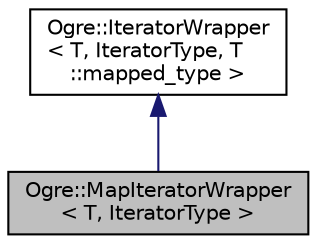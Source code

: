 digraph "Ogre::MapIteratorWrapper&lt; T, IteratorType &gt;"
{
  bgcolor="transparent";
  edge [fontname="Helvetica",fontsize="10",labelfontname="Helvetica",labelfontsize="10"];
  node [fontname="Helvetica",fontsize="10",shape=record];
  Node0 [label="Ogre::MapIteratorWrapper\l\< T, IteratorType \>",height=0.2,width=0.4,color="black", fillcolor="grey75", style="filled", fontcolor="black"];
  Node1 -> Node0 [dir="back",color="midnightblue",fontsize="10",style="solid",fontname="Helvetica"];
  Node1 [label="Ogre::IteratorWrapper\l\< T, IteratorType, T\l::mapped_type \>",height=0.2,width=0.4,color="black",URL="$class_ogre_1_1_iterator_wrapper.html"];
}
